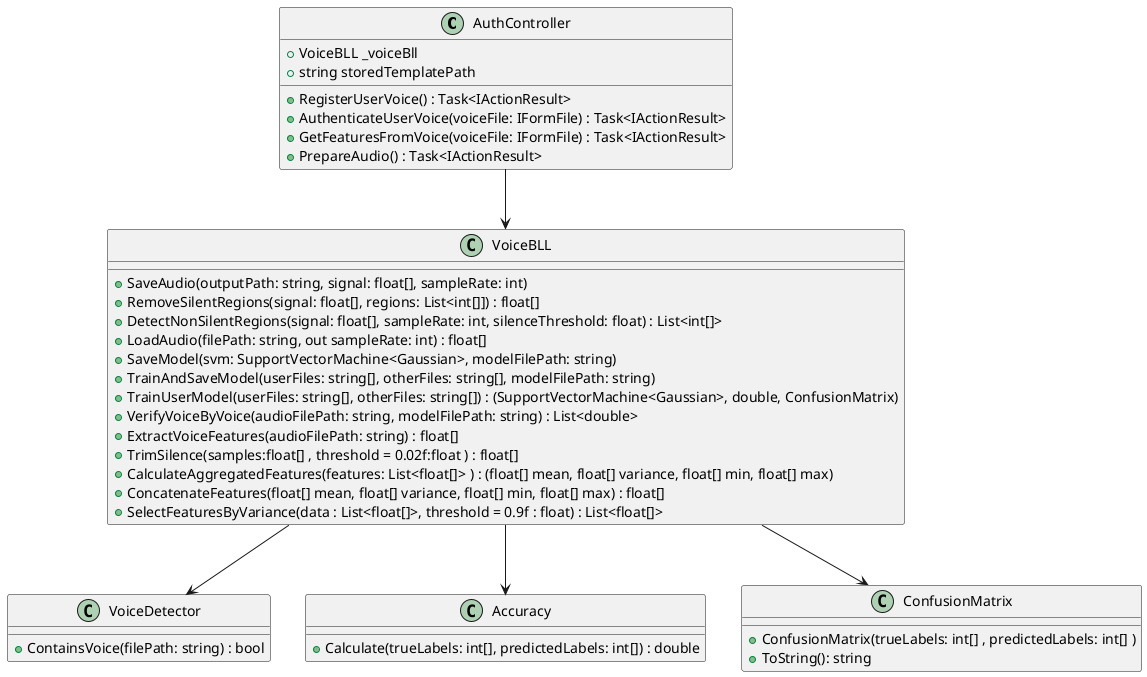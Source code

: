 ﻿@startuml

class AuthController {
    +VoiceBLL _voiceBll
    +string storedTemplatePath
    +RegisterUserVoice() : Task<IActionResult>
    +AuthenticateUserVoice(voiceFile: IFormFile) : Task<IActionResult>
    +GetFeaturesFromVoice(voiceFile: IFormFile) : Task<IActionResult>
    +PrepareAudio() : Task<IActionResult>
}

class VoiceBLL {
    +SaveAudio(outputPath: string, signal: float[], sampleRate: int)
    +RemoveSilentRegions(signal: float[], regions: List<int[]]) : float[]
    +DetectNonSilentRegions(signal: float[], sampleRate: int, silenceThreshold: float) : List<int[]>
    +LoadAudio(filePath: string, out sampleRate: int) : float[]
    +SaveModel(svm: SupportVectorMachine<Gaussian>, modelFilePath: string)
    +TrainAndSaveModel(userFiles: string[], otherFiles: string[], modelFilePath: string)
    +TrainUserModel(userFiles: string[], otherFiles: string[]) : (SupportVectorMachine<Gaussian>, double, ConfusionMatrix)
    +VerifyVoiceByVoice(audioFilePath: string, modelFilePath: string) : List<double>
    +ExtractVoiceFeatures(audioFilePath: string) : float[]
    +TrimSilence(samples:float[] , threshold = 0.02f:float ) : float[]
    +CalculateAggregatedFeatures(features: List<float[]> ) : (float[] mean, float[] variance, float[] min, float[] max) 
    +ConcatenateFeatures(float[] mean, float[] variance, float[] min, float[] max) : float[]
    +SelectFeaturesByVariance(data : List<float[]>, threshold = 0.9f : float) : List<float[]> 
    
}

class VoiceDetector {
    +ContainsVoice(filePath: string) : bool
}

class Accuracy{
    +  Calculate(trueLabels: int[], predictedLabels: int[]) : double
}
class ConfusionMatrix{
    +  ConfusionMatrix(trueLabels: int[] , predictedLabels: int[] )
    + ToString(): string
}


AuthController --> VoiceBLL
VoiceBLL --> VoiceDetector
VoiceBLL --> Accuracy
VoiceBLL --> ConfusionMatrix

@enduml
